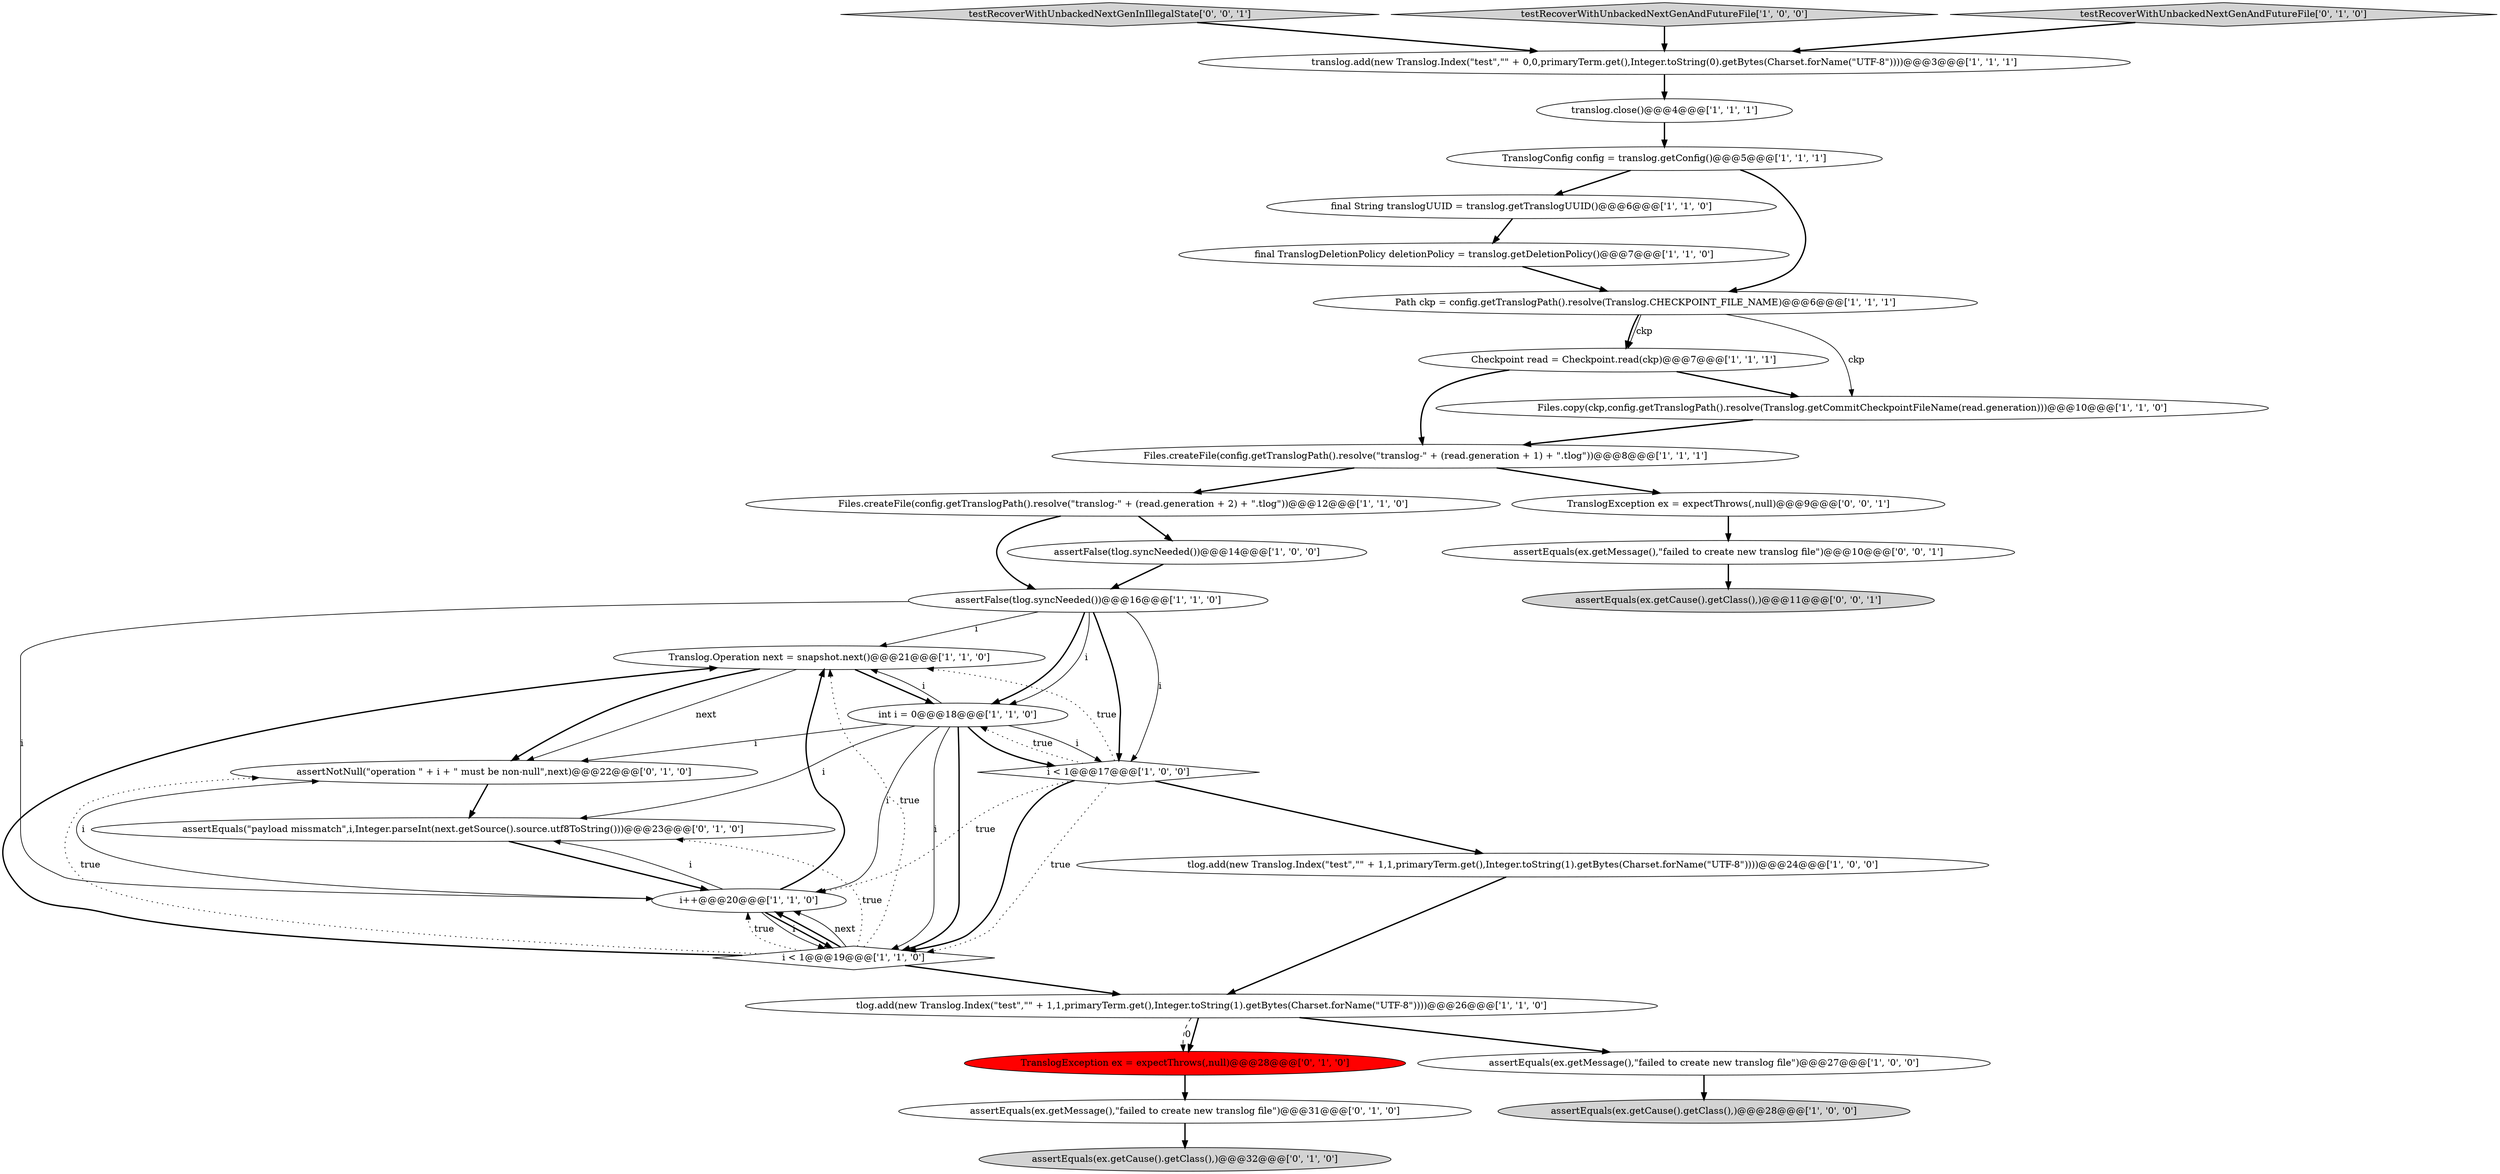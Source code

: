 digraph {
28 [style = filled, label = "testRecoverWithUnbackedNextGenInIllegalState['0', '0', '1']", fillcolor = lightgray, shape = diamond image = "AAA0AAABBB3BBB"];
4 [style = filled, label = "Translog.Operation next = snapshot.next()@@@21@@@['1', '1', '0']", fillcolor = white, shape = ellipse image = "AAA0AAABBB1BBB"];
21 [style = filled, label = "Files.createFile(config.getTranslogPath().resolve(\"translog-\" + (read.generation + 1) + \".tlog\"))@@@8@@@['1', '1', '1']", fillcolor = white, shape = ellipse image = "AAA0AAABBB1BBB"];
1 [style = filled, label = "final String translogUUID = translog.getTranslogUUID()@@@6@@@['1', '1', '0']", fillcolor = white, shape = ellipse image = "AAA0AAABBB1BBB"];
10 [style = filled, label = "tlog.add(new Translog.Index(\"test\",\"\" + 1,1,primaryTerm.get(),Integer.toString(1).getBytes(Charset.forName(\"UTF-8\"))))@@@24@@@['1', '0', '0']", fillcolor = white, shape = ellipse image = "AAA0AAABBB1BBB"];
0 [style = filled, label = "Files.createFile(config.getTranslogPath().resolve(\"translog-\" + (read.generation + 2) + \".tlog\"))@@@12@@@['1', '1', '0']", fillcolor = white, shape = ellipse image = "AAA0AAABBB1BBB"];
26 [style = filled, label = "assertEquals(ex.getMessage(),\"failed to create new translog file\")@@@31@@@['0', '1', '0']", fillcolor = white, shape = ellipse image = "AAA0AAABBB2BBB"];
24 [style = filled, label = "TranslogException ex = expectThrows(,null)@@@28@@@['0', '1', '0']", fillcolor = red, shape = ellipse image = "AAA1AAABBB2BBB"];
5 [style = filled, label = "testRecoverWithUnbackedNextGenAndFutureFile['1', '0', '0']", fillcolor = lightgray, shape = diamond image = "AAA0AAABBB1BBB"];
31 [style = filled, label = "assertEquals(ex.getCause().getClass(),)@@@11@@@['0', '0', '1']", fillcolor = lightgray, shape = ellipse image = "AAA0AAABBB3BBB"];
2 [style = filled, label = "final TranslogDeletionPolicy deletionPolicy = translog.getDeletionPolicy()@@@7@@@['1', '1', '0']", fillcolor = white, shape = ellipse image = "AAA0AAABBB1BBB"];
23 [style = filled, label = "assertEquals(\"payload missmatch\",i,Integer.parseInt(next.getSource().source.utf8ToString()))@@@23@@@['0', '1', '0']", fillcolor = white, shape = ellipse image = "AAA0AAABBB2BBB"];
29 [style = filled, label = "TranslogException ex = expectThrows(,null)@@@9@@@['0', '0', '1']", fillcolor = white, shape = ellipse image = "AAA0AAABBB3BBB"];
11 [style = filled, label = "tlog.add(new Translog.Index(\"test\",\"\" + 1,1,primaryTerm.get(),Integer.toString(1).getBytes(Charset.forName(\"UTF-8\"))))@@@26@@@['1', '1', '0']", fillcolor = white, shape = ellipse image = "AAA0AAABBB1BBB"];
25 [style = filled, label = "testRecoverWithUnbackedNextGenAndFutureFile['0', '1', '0']", fillcolor = lightgray, shape = diamond image = "AAA0AAABBB2BBB"];
18 [style = filled, label = "i < 1@@@19@@@['1', '1', '0']", fillcolor = white, shape = diamond image = "AAA0AAABBB1BBB"];
7 [style = filled, label = "assertEquals(ex.getMessage(),\"failed to create new translog file\")@@@27@@@['1', '0', '0']", fillcolor = white, shape = ellipse image = "AAA0AAABBB1BBB"];
27 [style = filled, label = "assertEquals(ex.getCause().getClass(),)@@@32@@@['0', '1', '0']", fillcolor = lightgray, shape = ellipse image = "AAA0AAABBB2BBB"];
30 [style = filled, label = "assertEquals(ex.getMessage(),\"failed to create new translog file\")@@@10@@@['0', '0', '1']", fillcolor = white, shape = ellipse image = "AAA0AAABBB3BBB"];
20 [style = filled, label = "assertFalse(tlog.syncNeeded())@@@16@@@['1', '1', '0']", fillcolor = white, shape = ellipse image = "AAA0AAABBB1BBB"];
13 [style = filled, label = "assertEquals(ex.getCause().getClass(),)@@@28@@@['1', '0', '0']", fillcolor = lightgray, shape = ellipse image = "AAA0AAABBB1BBB"];
3 [style = filled, label = "Path ckp = config.getTranslogPath().resolve(Translog.CHECKPOINT_FILE_NAME)@@@6@@@['1', '1', '1']", fillcolor = white, shape = ellipse image = "AAA0AAABBB1BBB"];
8 [style = filled, label = "i < 1@@@17@@@['1', '0', '0']", fillcolor = white, shape = diamond image = "AAA0AAABBB1BBB"];
19 [style = filled, label = "Checkpoint read = Checkpoint.read(ckp)@@@7@@@['1', '1', '1']", fillcolor = white, shape = ellipse image = "AAA0AAABBB1BBB"];
16 [style = filled, label = "assertFalse(tlog.syncNeeded())@@@14@@@['1', '0', '0']", fillcolor = white, shape = ellipse image = "AAA0AAABBB1BBB"];
12 [style = filled, label = "i++@@@20@@@['1', '1', '0']", fillcolor = white, shape = ellipse image = "AAA0AAABBB1BBB"];
15 [style = filled, label = "translog.close()@@@4@@@['1', '1', '1']", fillcolor = white, shape = ellipse image = "AAA0AAABBB1BBB"];
6 [style = filled, label = "Files.copy(ckp,config.getTranslogPath().resolve(Translog.getCommitCheckpointFileName(read.generation)))@@@10@@@['1', '1', '0']", fillcolor = white, shape = ellipse image = "AAA0AAABBB1BBB"];
14 [style = filled, label = "TranslogConfig config = translog.getConfig()@@@5@@@['1', '1', '1']", fillcolor = white, shape = ellipse image = "AAA0AAABBB1BBB"];
22 [style = filled, label = "assertNotNull(\"operation \" + i + \" must be non-null\",next)@@@22@@@['0', '1', '0']", fillcolor = white, shape = ellipse image = "AAA0AAABBB2BBB"];
9 [style = filled, label = "translog.add(new Translog.Index(\"test\",\"\" + 0,0,primaryTerm.get(),Integer.toString(0).getBytes(Charset.forName(\"UTF-8\"))))@@@3@@@['1', '1', '1']", fillcolor = white, shape = ellipse image = "AAA0AAABBB1BBB"];
17 [style = filled, label = "int i = 0@@@18@@@['1', '1', '0']", fillcolor = white, shape = ellipse image = "AAA0AAABBB1BBB"];
7->13 [style = bold, label=""];
17->8 [style = bold, label=""];
14->3 [style = bold, label=""];
8->10 [style = bold, label=""];
0->16 [style = bold, label=""];
20->8 [style = solid, label="i"];
20->17 [style = bold, label=""];
4->17 [style = bold, label=""];
17->4 [style = solid, label="i"];
15->14 [style = bold, label=""];
21->0 [style = bold, label=""];
5->9 [style = bold, label=""];
29->30 [style = bold, label=""];
17->23 [style = solid, label="i"];
8->18 [style = bold, label=""];
6->21 [style = bold, label=""];
4->22 [style = solid, label="next"];
2->3 [style = bold, label=""];
12->22 [style = solid, label="i"];
18->11 [style = bold, label=""];
25->9 [style = bold, label=""];
8->17 [style = dotted, label="true"];
18->12 [style = bold, label=""];
3->19 [style = solid, label="ckp"];
28->9 [style = bold, label=""];
17->8 [style = solid, label="i"];
3->6 [style = solid, label="ckp"];
18->12 [style = solid, label="next"];
19->6 [style = bold, label=""];
11->24 [style = bold, label=""];
18->23 [style = dotted, label="true"];
22->23 [style = bold, label=""];
8->4 [style = dotted, label="true"];
14->1 [style = bold, label=""];
17->18 [style = solid, label="i"];
20->17 [style = solid, label="i"];
17->12 [style = solid, label="i"];
17->22 [style = solid, label="i"];
24->26 [style = bold, label=""];
26->27 [style = bold, label=""];
20->8 [style = bold, label=""];
18->12 [style = dotted, label="true"];
21->29 [style = bold, label=""];
8->12 [style = dotted, label="true"];
18->4 [style = bold, label=""];
3->19 [style = bold, label=""];
12->4 [style = bold, label=""];
30->31 [style = bold, label=""];
9->15 [style = bold, label=""];
17->18 [style = bold, label=""];
11->24 [style = dashed, label="0"];
12->18 [style = bold, label=""];
8->18 [style = dotted, label="true"];
20->12 [style = solid, label="i"];
0->20 [style = bold, label=""];
23->12 [style = bold, label=""];
1->2 [style = bold, label=""];
18->22 [style = dotted, label="true"];
20->4 [style = solid, label="i"];
18->4 [style = dotted, label="true"];
12->18 [style = solid, label="i"];
16->20 [style = bold, label=""];
4->22 [style = bold, label=""];
11->7 [style = bold, label=""];
12->23 [style = solid, label="i"];
10->11 [style = bold, label=""];
19->21 [style = bold, label=""];
}
